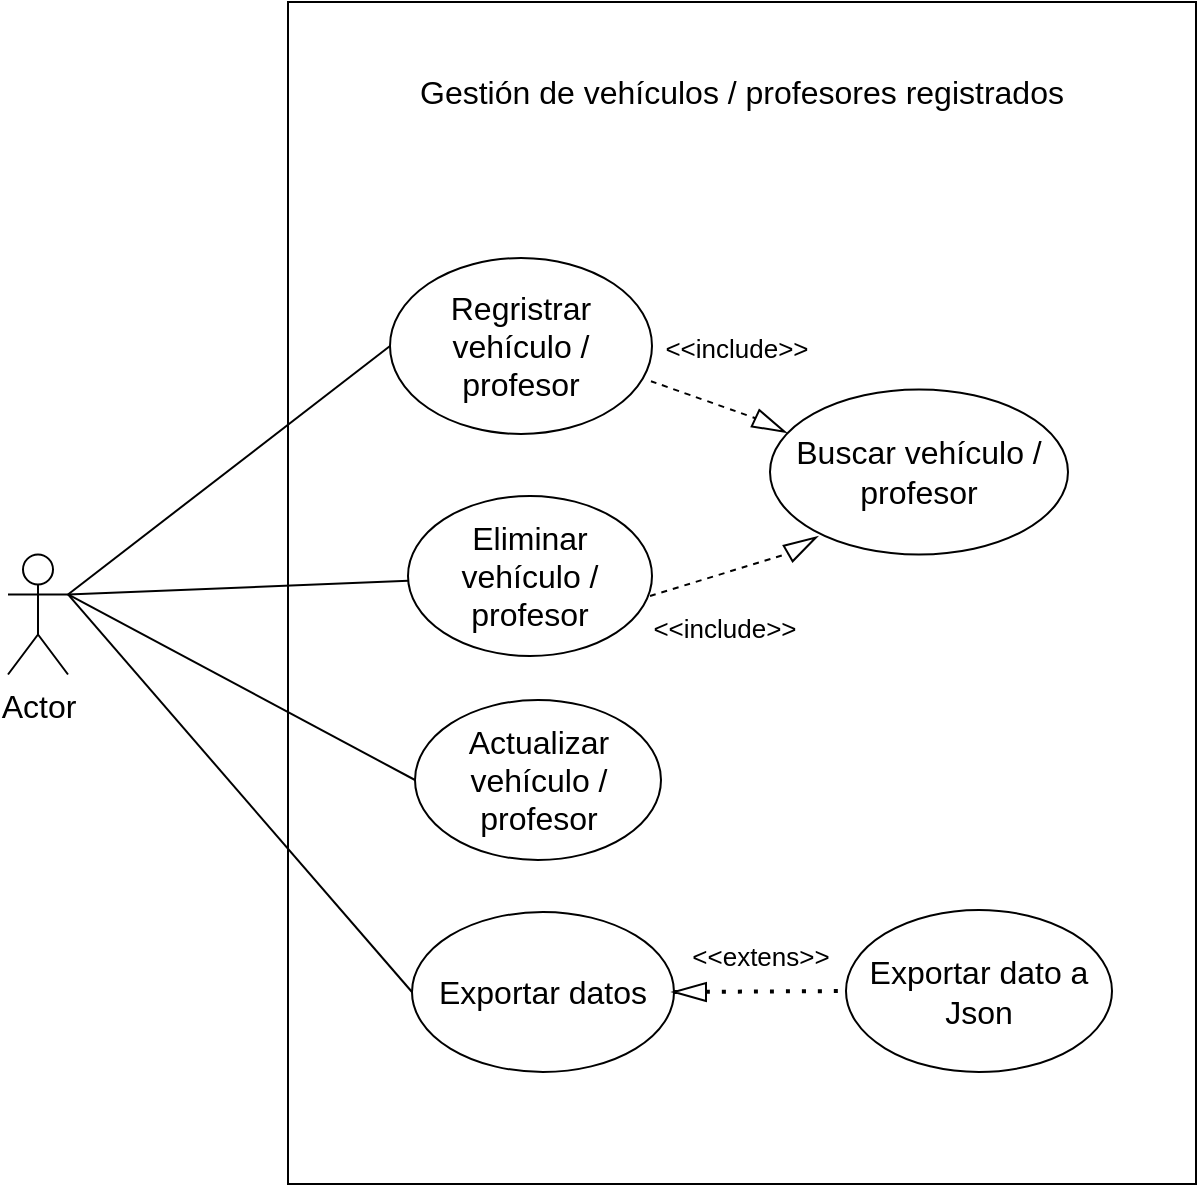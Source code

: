 <mxfile version="21.2.8" type="device" pages="2">
  <diagram name="Página-1" id="jnQ9UAJ3Pl9IZsA1dRs8">
    <mxGraphModel dx="878" dy="686" grid="0" gridSize="10" guides="1" tooltips="1" connect="1" arrows="1" fold="1" page="0" pageScale="1" pageWidth="827" pageHeight="1169" math="0" shadow="0">
      <root>
        <mxCell id="0" />
        <mxCell id="1" parent="0" />
        <mxCell id="i_-2AMhisKdQa3JjcmZw-1" value="Actor" style="shape=umlActor;verticalLabelPosition=bottom;verticalAlign=top;html=1;outlineConnect=0;fontSize=16;" parent="1" vertex="1">
          <mxGeometry x="-156" y="191.25" width="30" height="60" as="geometry" />
        </mxCell>
        <mxCell id="i_-2AMhisKdQa3JjcmZw-2" value="" style="rounded=0;whiteSpace=wrap;html=1;fontSize=16;" parent="1" vertex="1">
          <mxGeometry x="-16" y="-85" width="454" height="591" as="geometry" />
        </mxCell>
        <mxCell id="i_-2AMhisKdQa3JjcmZw-3" value="Gestión de vehículos / profesores registrados" style="text;html=1;strokeColor=none;fillColor=none;align=center;verticalAlign=middle;whiteSpace=wrap;rounded=0;fontSize=16;" parent="1" vertex="1">
          <mxGeometry x="40.25" y="-71" width="341.5" height="62" as="geometry" />
        </mxCell>
        <mxCell id="i_-2AMhisKdQa3JjcmZw-4" value="Regristrar vehículo / profesor" style="ellipse;whiteSpace=wrap;html=1;fontSize=16;" parent="1" vertex="1">
          <mxGeometry x="35" y="43" width="131" height="88" as="geometry" />
        </mxCell>
        <mxCell id="i_-2AMhisKdQa3JjcmZw-7" value="Eliminar vehículo / profesor" style="ellipse;whiteSpace=wrap;html=1;fontSize=16;" parent="1" vertex="1">
          <mxGeometry x="44" y="162" width="122" height="80" as="geometry" />
        </mxCell>
        <mxCell id="i_-2AMhisKdQa3JjcmZw-12" value="" style="endArrow=none;html=1;rounded=0;fontSize=12;startSize=8;endSize=8;curved=1;entryX=1;entryY=0.333;entryDx=0;entryDy=0;entryPerimeter=0;" parent="1" source="i_-2AMhisKdQa3JjcmZw-7" target="i_-2AMhisKdQa3JjcmZw-1" edge="1">
          <mxGeometry width="50" height="50" relative="1" as="geometry">
            <mxPoint x="175" y="168" as="sourcePoint" />
            <mxPoint x="225" y="118" as="targetPoint" />
          </mxGeometry>
        </mxCell>
        <mxCell id="i_-2AMhisKdQa3JjcmZw-13" value="" style="endArrow=none;html=1;rounded=0;fontSize=12;startSize=8;endSize=8;curved=1;exitX=1;exitY=0.333;exitDx=0;exitDy=0;exitPerimeter=0;entryX=0;entryY=0.5;entryDx=0;entryDy=0;" parent="1" source="i_-2AMhisKdQa3JjcmZw-1" target="i_-2AMhisKdQa3JjcmZw-4" edge="1">
          <mxGeometry width="50" height="50" relative="1" as="geometry">
            <mxPoint x="-96" y="128" as="sourcePoint" />
            <mxPoint x="-46" y="78" as="targetPoint" />
          </mxGeometry>
        </mxCell>
        <mxCell id="i_-2AMhisKdQa3JjcmZw-14" value="Actualizar vehículo / profesor" style="ellipse;whiteSpace=wrap;html=1;fontSize=16;" parent="1" vertex="1">
          <mxGeometry x="47.5" y="264" width="123" height="80" as="geometry" />
        </mxCell>
        <mxCell id="i_-2AMhisKdQa3JjcmZw-15" value="" style="endArrow=none;html=1;rounded=0;fontSize=12;startSize=8;endSize=8;curved=1;entryX=1;entryY=0.333;entryDx=0;entryDy=0;entryPerimeter=0;exitX=0;exitY=0.5;exitDx=0;exitDy=0;" parent="1" source="i_-2AMhisKdQa3JjcmZw-14" target="i_-2AMhisKdQa3JjcmZw-1" edge="1">
          <mxGeometry width="50" height="50" relative="1" as="geometry">
            <mxPoint x="-330" y="333" as="sourcePoint" />
            <mxPoint x="-280" y="283" as="targetPoint" />
          </mxGeometry>
        </mxCell>
        <mxCell id="i_-2AMhisKdQa3JjcmZw-16" value="Buscar vehículo / profesor" style="ellipse;whiteSpace=wrap;html=1;fontSize=16;" parent="1" vertex="1">
          <mxGeometry x="225" y="108.75" width="149" height="82.5" as="geometry" />
        </mxCell>
        <mxCell id="i_-2AMhisKdQa3JjcmZw-19" value="" style="triangle;whiteSpace=wrap;html=1;fontSize=16;rotation=-30;" parent="1" vertex="1">
          <mxGeometry x="233" y="182.25" width="16" height="9" as="geometry" />
        </mxCell>
        <mxCell id="i_-2AMhisKdQa3JjcmZw-23" value="" style="endArrow=none;dashed=1;html=1;rounded=0;fontSize=12;startSize=8;endSize=8;curved=1;entryX=0;entryY=0.5;entryDx=0;entryDy=0;" parent="1" target="i_-2AMhisKdQa3JjcmZw-19" edge="1">
          <mxGeometry width="50" height="50" relative="1" as="geometry">
            <mxPoint x="165" y="212" as="sourcePoint" />
            <mxPoint x="215" y="162" as="targetPoint" />
          </mxGeometry>
        </mxCell>
        <mxCell id="i_-2AMhisKdQa3JjcmZw-24" value="" style="triangle;whiteSpace=wrap;html=1;fontSize=16;rotation=25;" parent="1" vertex="1">
          <mxGeometry x="217" y="122" width="16" height="9" as="geometry" />
        </mxCell>
        <mxCell id="i_-2AMhisKdQa3JjcmZw-30" value="" style="endArrow=none;dashed=1;html=1;rounded=0;fontSize=12;startSize=8;endSize=8;curved=1;entryX=0;entryY=0.5;entryDx=0;entryDy=0;exitX=0.996;exitY=0.7;exitDx=0;exitDy=0;exitPerimeter=0;" parent="1" source="i_-2AMhisKdQa3JjcmZw-4" target="i_-2AMhisKdQa3JjcmZw-24" edge="1">
          <mxGeometry width="50" height="50" relative="1" as="geometry">
            <mxPoint x="166" y="107" as="sourcePoint" />
            <mxPoint x="234" y="58" as="targetPoint" />
          </mxGeometry>
        </mxCell>
        <mxCell id="i_-2AMhisKdQa3JjcmZw-32" value="&lt;font style=&quot;font-size: 13px;&quot;&gt;&amp;lt;&amp;lt;include&amp;gt;&amp;gt;&lt;/font&gt;" style="text;html=1;strokeColor=none;fillColor=none;align=center;verticalAlign=middle;whiteSpace=wrap;rounded=0;fontSize=16;" parent="1" vertex="1">
          <mxGeometry x="157" y="72" width="103" height="30" as="geometry" />
        </mxCell>
        <mxCell id="i_-2AMhisKdQa3JjcmZw-33" value="&lt;font style=&quot;font-size: 13px;&quot;&gt;&amp;lt;&amp;lt;include&amp;gt;&amp;gt;&lt;/font&gt;" style="text;html=1;strokeColor=none;fillColor=none;align=center;verticalAlign=middle;whiteSpace=wrap;rounded=0;fontSize=16;" parent="1" vertex="1">
          <mxGeometry x="151" y="212" width="103" height="30" as="geometry" />
        </mxCell>
        <mxCell id="i_-2AMhisKdQa3JjcmZw-34" value="Exportar datos" style="ellipse;whiteSpace=wrap;html=1;fontSize=16;" parent="1" vertex="1">
          <mxGeometry x="46" y="370" width="131" height="80" as="geometry" />
        </mxCell>
        <mxCell id="i_-2AMhisKdQa3JjcmZw-35" value="" style="endArrow=none;html=1;rounded=0;fontSize=12;startSize=8;endSize=8;curved=1;entryX=0;entryY=0.5;entryDx=0;entryDy=0;exitX=1;exitY=0.333;exitDx=0;exitDy=0;exitPerimeter=0;" parent="1" target="i_-2AMhisKdQa3JjcmZw-34" edge="1" source="i_-2AMhisKdQa3JjcmZw-1">
          <mxGeometry width="50" height="50" relative="1" as="geometry">
            <mxPoint x="-102" y="141" as="sourcePoint" />
            <mxPoint x="46" y="392" as="targetPoint" />
          </mxGeometry>
        </mxCell>
        <mxCell id="J3v9M-UCjJr8tS03O1Ui-1" value="Exportar dato a Json" style="ellipse;whiteSpace=wrap;html=1;fontSize=16;" vertex="1" parent="1">
          <mxGeometry x="263" y="369" width="133" height="81" as="geometry" />
        </mxCell>
        <mxCell id="J3v9M-UCjJr8tS03O1Ui-2" value="" style="endArrow=none;dashed=1;html=1;dashPattern=1 3;strokeWidth=2;rounded=0;fontSize=12;startSize=8;endSize=8;curved=1;exitX=1;exitY=0.5;exitDx=0;exitDy=0;entryX=0;entryY=0.5;entryDx=0;entryDy=0;" edge="1" parent="1" source="J3v9M-UCjJr8tS03O1Ui-3" target="J3v9M-UCjJr8tS03O1Ui-1">
          <mxGeometry width="50" height="50" relative="1" as="geometry">
            <mxPoint x="193" y="365" as="sourcePoint" />
            <mxPoint x="243" y="315" as="targetPoint" />
          </mxGeometry>
        </mxCell>
        <mxCell id="J3v9M-UCjJr8tS03O1Ui-4" value="" style="endArrow=none;dashed=1;html=1;dashPattern=1 3;strokeWidth=2;rounded=0;fontSize=12;startSize=8;endSize=8;curved=1;exitX=1;exitY=0.5;exitDx=0;exitDy=0;entryX=0;entryY=0.5;entryDx=0;entryDy=0;" edge="1" parent="1" source="i_-2AMhisKdQa3JjcmZw-34" target="J3v9M-UCjJr8tS03O1Ui-3">
          <mxGeometry width="50" height="50" relative="1" as="geometry">
            <mxPoint x="177" y="410" as="sourcePoint" />
            <mxPoint x="260" y="410" as="targetPoint" />
          </mxGeometry>
        </mxCell>
        <mxCell id="J3v9M-UCjJr8tS03O1Ui-3" value="" style="triangle;whiteSpace=wrap;html=1;fontSize=16;rotation=-180;" vertex="1" parent="1">
          <mxGeometry x="177" y="405.5" width="16" height="9" as="geometry" />
        </mxCell>
        <mxCell id="J3v9M-UCjJr8tS03O1Ui-6" value="&lt;font style=&quot;font-size: 13px;&quot;&gt;&amp;lt;&amp;lt;extens&amp;gt;&amp;gt;&lt;/font&gt;" style="text;html=1;strokeColor=none;fillColor=none;align=center;verticalAlign=middle;whiteSpace=wrap;rounded=0;fontSize=16;" vertex="1" parent="1">
          <mxGeometry x="169" y="375.5" width="103" height="30" as="geometry" />
        </mxCell>
      </root>
    </mxGraphModel>
  </diagram>
  <diagram id="liuwg8ZylEizKAOg3F6I" name="Página-2">
    <mxGraphModel dx="794" dy="314" grid="0" gridSize="10" guides="1" tooltips="1" connect="1" arrows="1" fold="1" page="0" pageScale="1" pageWidth="827" pageHeight="1169" math="0" shadow="0">
      <root>
        <mxCell id="0" />
        <mxCell id="1" parent="0" />
        <mxCell id="KzM4-Iw65Smok2BCsmsc-1" value="Actor" style="shape=umlActor;verticalLabelPosition=bottom;verticalAlign=top;html=1;outlineConnect=0;fontSize=16;" vertex="1" parent="1">
          <mxGeometry x="643" y="702" width="30" height="60" as="geometry" />
        </mxCell>
        <mxCell id="KzM4-Iw65Smok2BCsmsc-2" value="" style="rounded=0;whiteSpace=wrap;html=1;fontSize=16;" vertex="1" parent="1">
          <mxGeometry x="748" y="435" width="466" height="426" as="geometry" />
        </mxCell>
        <mxCell id="KzM4-Iw65Smok2BCsmsc-3" value="Estacionar un vehículo" style="text;html=1;strokeColor=none;fillColor=none;align=center;verticalAlign=middle;whiteSpace=wrap;rounded=0;fontSize=16;" vertex="1" parent="1">
          <mxGeometry x="894" y="471" width="174" height="33" as="geometry" />
        </mxCell>
        <mxCell id="yiUFbO4Nw-pCZ5ZMnkYI-1" value="Ocupar una plaza" style="ellipse;whiteSpace=wrap;html=1;fontSize=16;" vertex="1" parent="1">
          <mxGeometry x="801" y="583" width="120" height="80" as="geometry" />
        </mxCell>
        <mxCell id="yiUFbO4Nw-pCZ5ZMnkYI-2" value="Liberar una plaza" style="ellipse;whiteSpace=wrap;html=1;fontSize=16;" vertex="1" parent="1">
          <mxGeometry x="801" y="711" width="120" height="80" as="geometry" />
        </mxCell>
        <mxCell id="yiUFbO4Nw-pCZ5ZMnkYI-3" value="Buscar vehículos / profesor" style="ellipse;whiteSpace=wrap;html=1;fontSize=16;" vertex="1" parent="1">
          <mxGeometry x="1038" y="583" width="120" height="80" as="geometry" />
        </mxCell>
        <mxCell id="DCkzP370qWIJCmST0QQx-1" value="" style="triangle;whiteSpace=wrap;html=1;fontSize=16;rotation=0;" vertex="1" parent="1">
          <mxGeometry x="1022" y="621" width="16" height="9" as="geometry" />
        </mxCell>
        <mxCell id="DCkzP370qWIJCmST0QQx-2" value="" style="endArrow=none;dashed=1;html=1;rounded=0;fontSize=12;startSize=8;endSize=8;curved=1;entryX=0;entryY=0.5;entryDx=0;entryDy=0;" edge="1" parent="1" target="DCkzP370qWIJCmST0QQx-1">
          <mxGeometry width="50" height="50" relative="1" as="geometry">
            <mxPoint x="921" y="625.75" as="sourcePoint" />
            <mxPoint x="971" y="575.75" as="targetPoint" />
          </mxGeometry>
        </mxCell>
        <mxCell id="DCkzP370qWIJCmST0QQx-3" value="&lt;font style=&quot;font-size: 13px;&quot;&gt;&amp;lt;&amp;lt;include&amp;gt;&amp;gt;&lt;/font&gt;" style="text;html=1;strokeColor=none;fillColor=none;align=center;verticalAlign=middle;whiteSpace=wrap;rounded=0;fontSize=16;" vertex="1" parent="1">
          <mxGeometry x="929.5" y="636" width="103" height="30" as="geometry" />
        </mxCell>
        <mxCell id="DCkzP370qWIJCmST0QQx-8" value="" style="endArrow=none;html=1;rounded=0;fontSize=12;startSize=8;endSize=8;curved=1;exitX=1;exitY=0.333;exitDx=0;exitDy=0;exitPerimeter=0;entryX=0;entryY=0.5;entryDx=0;entryDy=0;" edge="1" parent="1" source="KzM4-Iw65Smok2BCsmsc-1" target="yiUFbO4Nw-pCZ5ZMnkYI-1">
          <mxGeometry width="50" height="50" relative="1" as="geometry">
            <mxPoint x="684" y="700" as="sourcePoint" />
            <mxPoint x="734" y="650" as="targetPoint" />
          </mxGeometry>
        </mxCell>
        <mxCell id="DCkzP370qWIJCmST0QQx-9" value="" style="endArrow=none;html=1;rounded=0;fontSize=12;startSize=8;endSize=8;curved=1;exitX=1;exitY=0.333;exitDx=0;exitDy=0;exitPerimeter=0;entryX=0;entryY=0.5;entryDx=0;entryDy=0;" edge="1" parent="1" source="KzM4-Iw65Smok2BCsmsc-1" target="yiUFbO4Nw-pCZ5ZMnkYI-2">
          <mxGeometry width="50" height="50" relative="1" as="geometry">
            <mxPoint x="775" y="735" as="sourcePoint" />
            <mxPoint x="825" y="685" as="targetPoint" />
          </mxGeometry>
        </mxCell>
      </root>
    </mxGraphModel>
  </diagram>
</mxfile>
